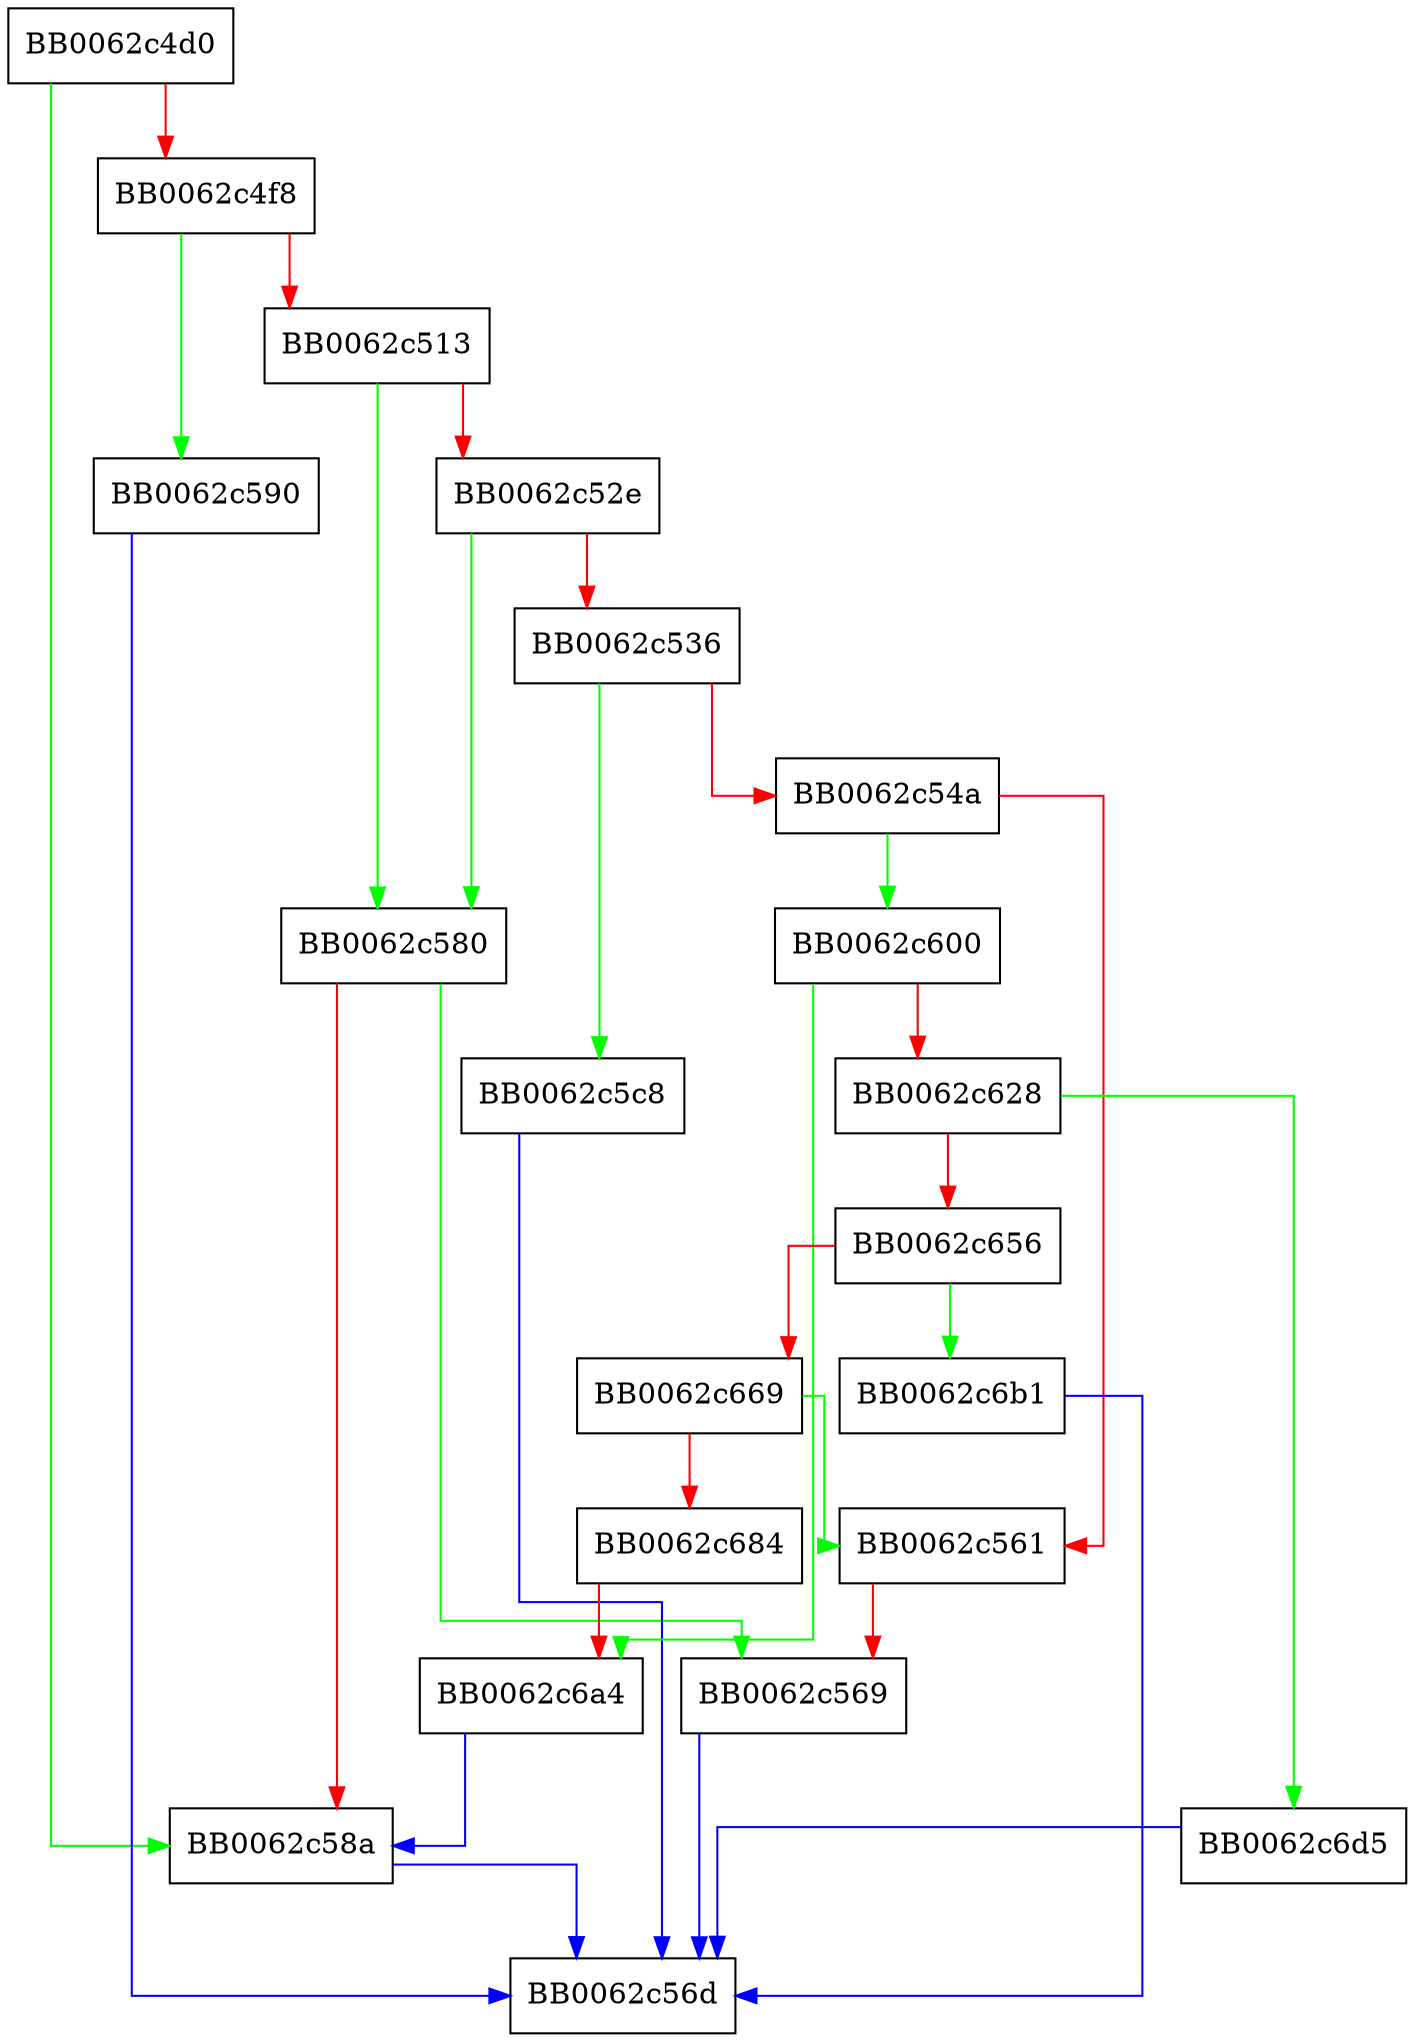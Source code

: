 digraph ossl_property_name {
  node [shape="box"];
  graph [splines=ortho];
  BB0062c4d0 -> BB0062c58a [color="green"];
  BB0062c4d0 -> BB0062c4f8 [color="red"];
  BB0062c4f8 -> BB0062c590 [color="green"];
  BB0062c4f8 -> BB0062c513 [color="red"];
  BB0062c513 -> BB0062c580 [color="green"];
  BB0062c513 -> BB0062c52e [color="red"];
  BB0062c52e -> BB0062c580 [color="green"];
  BB0062c52e -> BB0062c536 [color="red"];
  BB0062c536 -> BB0062c5c8 [color="green"];
  BB0062c536 -> BB0062c54a [color="red"];
  BB0062c54a -> BB0062c600 [color="green"];
  BB0062c54a -> BB0062c561 [color="red"];
  BB0062c561 -> BB0062c569 [color="red"];
  BB0062c569 -> BB0062c56d [color="blue"];
  BB0062c580 -> BB0062c569 [color="green"];
  BB0062c580 -> BB0062c58a [color="red"];
  BB0062c58a -> BB0062c56d [color="blue"];
  BB0062c590 -> BB0062c56d [color="blue"];
  BB0062c5c8 -> BB0062c56d [color="blue"];
  BB0062c600 -> BB0062c6a4 [color="green"];
  BB0062c600 -> BB0062c628 [color="red"];
  BB0062c628 -> BB0062c6d5 [color="green"];
  BB0062c628 -> BB0062c656 [color="red"];
  BB0062c656 -> BB0062c6b1 [color="green"];
  BB0062c656 -> BB0062c669 [color="red"];
  BB0062c669 -> BB0062c561 [color="green"];
  BB0062c669 -> BB0062c684 [color="red"];
  BB0062c684 -> BB0062c6a4 [color="red"];
  BB0062c6a4 -> BB0062c58a [color="blue"];
  BB0062c6b1 -> BB0062c56d [color="blue"];
  BB0062c6d5 -> BB0062c56d [color="blue"];
}